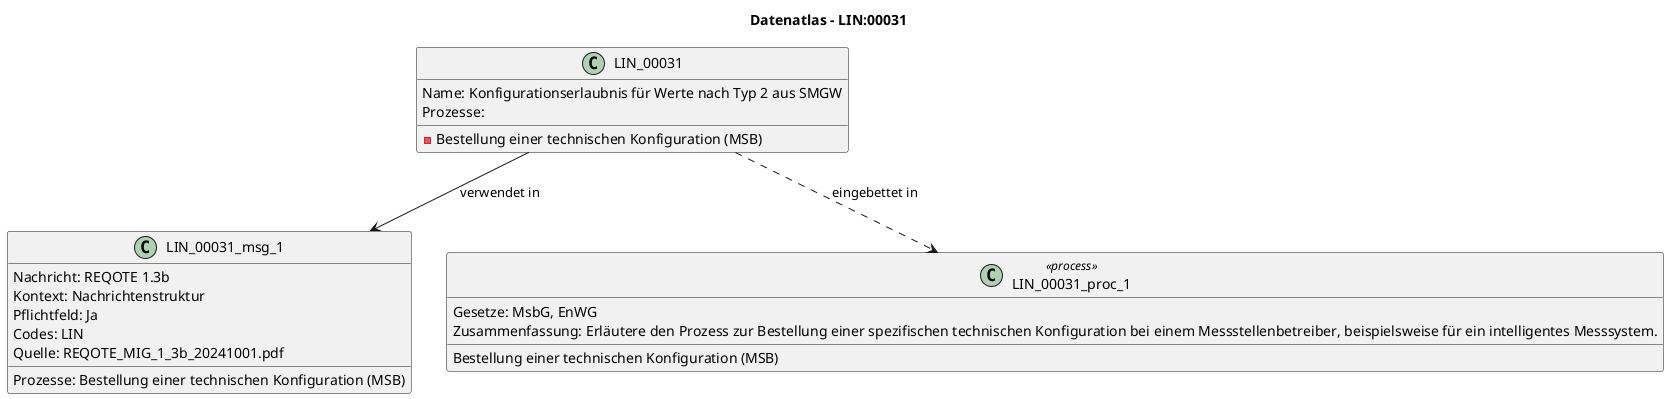 @startuml
title Datenatlas – LIN:00031
class LIN_00031 {
  Name: Konfigurationserlaubnis für Werte nach Typ 2 aus SMGW
  Prozesse:
    - Bestellung einer technischen Konfiguration (MSB)
}
class LIN_00031_msg_1 {
  Nachricht: REQOTE 1.3b
  Kontext: Nachrichtenstruktur
  Pflichtfeld: Ja
  Codes: LIN
  Prozesse: Bestellung einer technischen Konfiguration (MSB)
  Quelle: REQOTE_MIG_1_3b_20241001.pdf
}
LIN_00031 --> LIN_00031_msg_1 : verwendet in
class LIN_00031_proc_1 <<process>> {
  Bestellung einer technischen Konfiguration (MSB)
  Gesetze: MsbG, EnWG
  Zusammenfassung: Erläutere den Prozess zur Bestellung einer spezifischen technischen Konfiguration bei einem Messstellenbetreiber, beispielsweise für ein intelligentes Messsystem.
}
LIN_00031 ..> LIN_00031_proc_1 : eingebettet in
@enduml
